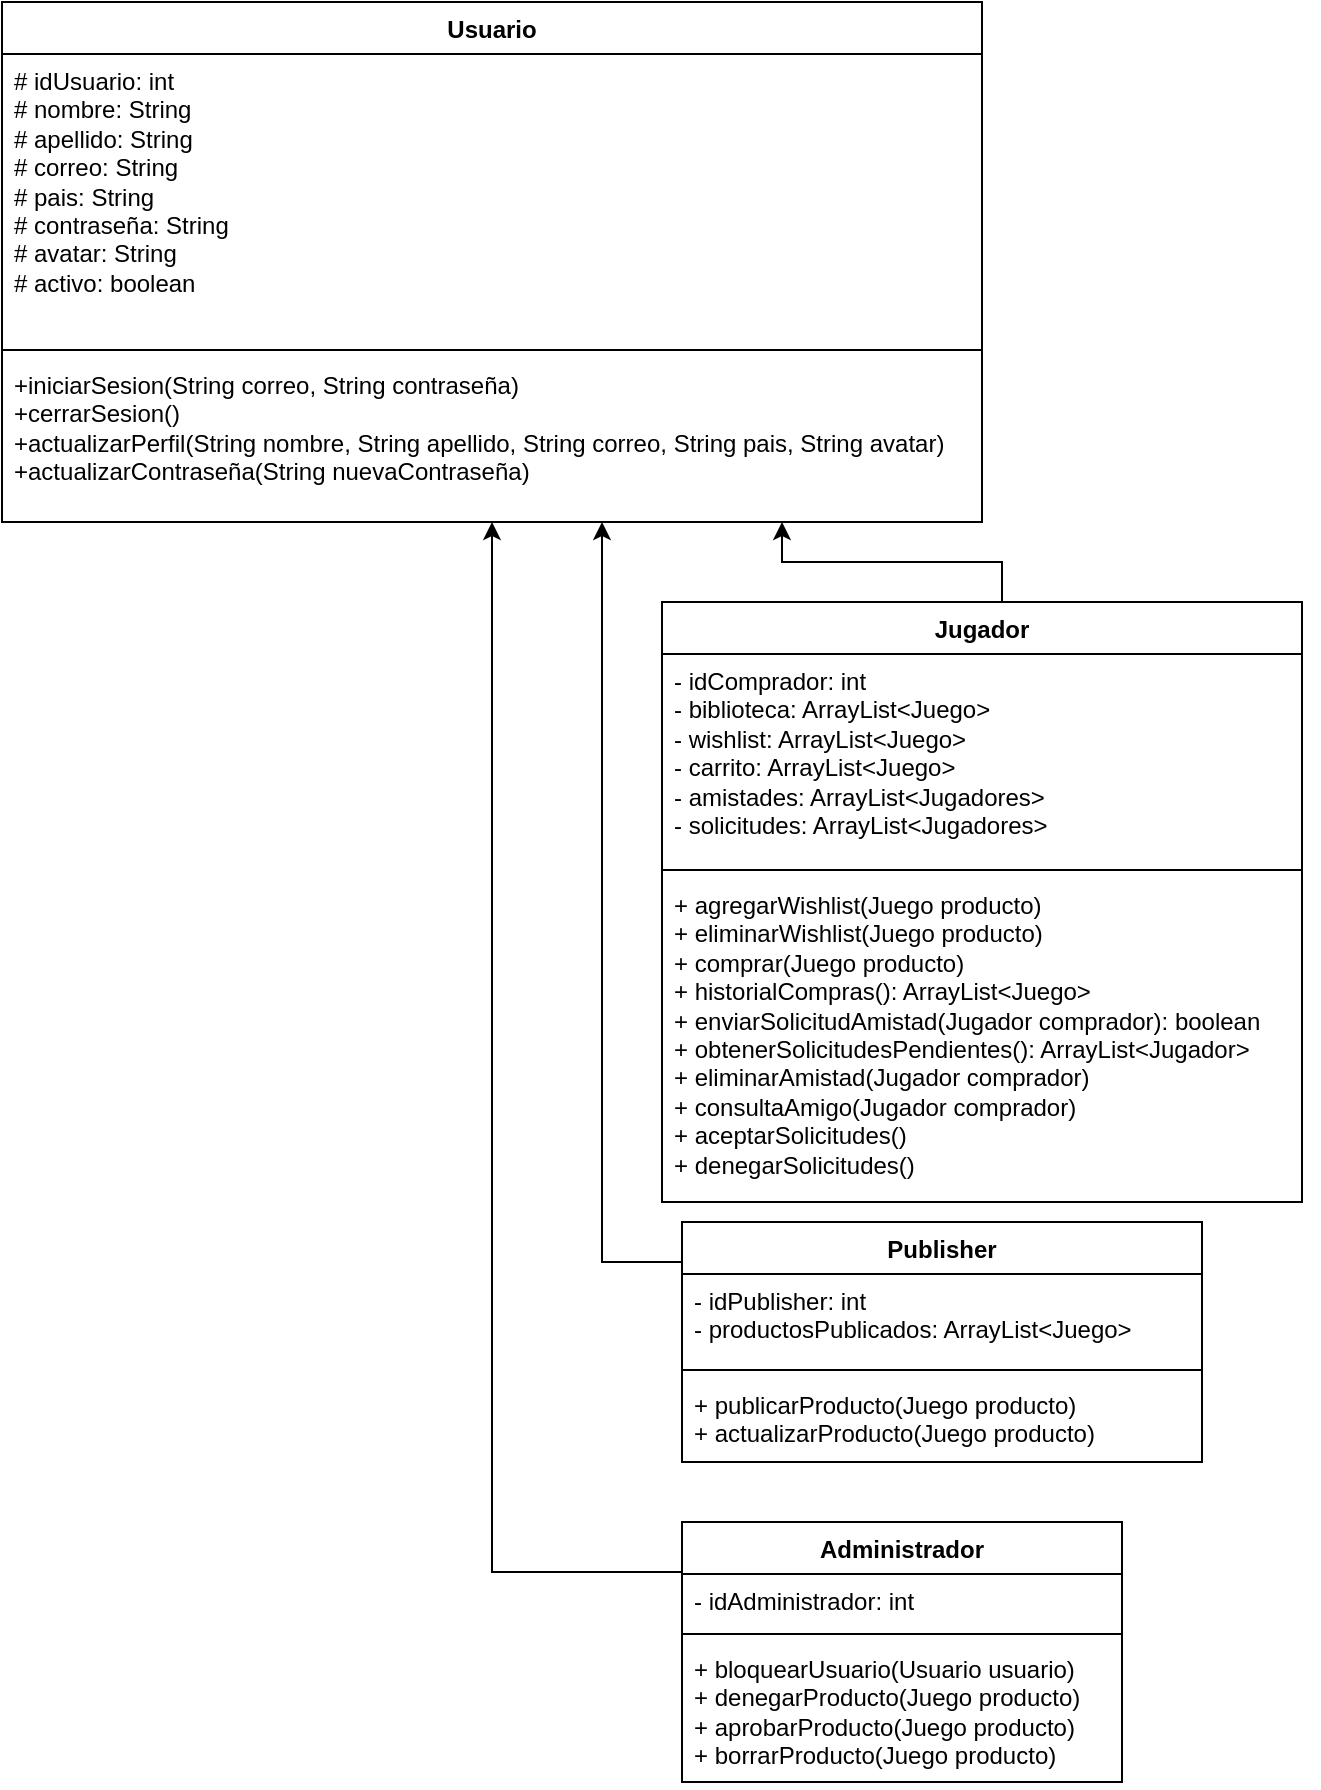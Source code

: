 <mxfile pages="2">
    <diagram name="Página-1" id="R-Q9Ke4eZ67HMNihkkIw">
        <mxGraphModel dx="660" dy="563" grid="1" gridSize="10" guides="1" tooltips="1" connect="1" arrows="1" fold="1" page="1" pageScale="1" pageWidth="850" pageHeight="1100" math="0" shadow="0">
            <root>
                <mxCell id="0"/>
                <mxCell id="1" parent="0"/>
                <mxCell id="VCt5FXydv9lcFM3rAvpy-61" style="edgeStyle=orthogonalEdgeStyle;rounded=0;orthogonalLoop=1;jettySize=auto;html=1;" parent="1" source="VCt5FXydv9lcFM3rAvpy-2" target="VCt5FXydv9lcFM3rAvpy-6" edge="1">
                    <mxGeometry relative="1" as="geometry">
                        <Array as="points">
                            <mxPoint x="660" y="290"/>
                            <mxPoint x="550" y="290"/>
                        </Array>
                    </mxGeometry>
                </mxCell>
                <mxCell id="VCt5FXydv9lcFM3rAvpy-2" value="Jugador" style="swimlane;fontStyle=1;align=center;verticalAlign=top;childLayout=stackLayout;horizontal=1;startSize=26;horizontalStack=0;resizeParent=1;resizeParentMax=0;resizeLast=0;collapsible=1;marginBottom=0;whiteSpace=wrap;html=1;" parent="1" vertex="1">
                    <mxGeometry x="490" y="310" width="320" height="300" as="geometry">
                        <mxRectangle x="320" y="40" width="100" height="30" as="alternateBounds"/>
                    </mxGeometry>
                </mxCell>
                <mxCell id="VCt5FXydv9lcFM3rAvpy-3" value="- idComprador: int&lt;div&gt;- biblioteca: ArrayList&amp;lt;Juego&amp;gt;&lt;div&gt;- wishlist: ArrayList&amp;lt;Juego&amp;gt;&lt;/div&gt;&lt;/div&gt;&lt;div&gt;- carrito: ArrayList&amp;lt;Juego&amp;gt;&lt;/div&gt;&lt;div&gt;- amistades: ArrayList&amp;lt;Jugadores&amp;gt;&lt;/div&gt;&lt;div&gt;- solicitudes: ArrayList&amp;lt;Jugadores&amp;gt;&lt;/div&gt;&lt;div&gt;&lt;br&gt;&lt;/div&gt;&lt;div&gt;&lt;br&gt;&lt;/div&gt;" style="text;strokeColor=none;fillColor=none;align=left;verticalAlign=top;spacingLeft=4;spacingRight=4;overflow=hidden;rotatable=0;points=[[0,0.5],[1,0.5]];portConstraint=eastwest;whiteSpace=wrap;html=1;" parent="VCt5FXydv9lcFM3rAvpy-2" vertex="1">
                    <mxGeometry y="26" width="320" height="104" as="geometry"/>
                </mxCell>
                <mxCell id="VCt5FXydv9lcFM3rAvpy-4" value="" style="line;strokeWidth=1;fillColor=none;align=left;verticalAlign=middle;spacingTop=-1;spacingLeft=3;spacingRight=3;rotatable=0;labelPosition=right;points=[];portConstraint=eastwest;strokeColor=inherit;" parent="VCt5FXydv9lcFM3rAvpy-2" vertex="1">
                    <mxGeometry y="130" width="320" height="8" as="geometry"/>
                </mxCell>
                <mxCell id="VCt5FXydv9lcFM3rAvpy-5" value="+ agregarWishlist&lt;span style=&quot;background-color: transparent; color: light-dark(rgb(0, 0, 0), rgb(255, 255, 255));&quot;&gt;(Juego producto)&lt;/span&gt;&lt;div&gt;&lt;div&gt;+ eliminarWishlist(Juego producto)&lt;/div&gt;&lt;div&gt;+ comprar(Juego producto)&lt;/div&gt;&lt;div&gt;+ historialCompras(): ArrayList&amp;lt;Juego&amp;gt;&lt;/div&gt;&lt;div&gt;+ enviarSolicitudAmistad(Jugador comprador): boolean&lt;/div&gt;&lt;div&gt;+ obtenerSolicitudesPendientes(): ArrayList&amp;lt;Jugador&amp;gt;&lt;/div&gt;&lt;div&gt;+ eliminarAmistad(Jugador comprador)&lt;/div&gt;&lt;div&gt;+ consultaAmigo(Jugador comprador)&lt;/div&gt;&lt;/div&gt;&lt;div&gt;+ aceptarSolicitudes()&lt;/div&gt;&lt;div&gt;+ denegarSolicitudes()&lt;/div&gt;&lt;div&gt;&lt;br&gt;&lt;/div&gt;" style="text;strokeColor=none;fillColor=none;align=left;verticalAlign=top;spacingLeft=4;spacingRight=4;overflow=hidden;rotatable=0;points=[[0,0.5],[1,0.5]];portConstraint=eastwest;whiteSpace=wrap;html=1;" parent="VCt5FXydv9lcFM3rAvpy-2" vertex="1">
                    <mxGeometry y="138" width="320" height="162" as="geometry"/>
                </mxCell>
                <mxCell id="VCt5FXydv9lcFM3rAvpy-60" style="edgeStyle=orthogonalEdgeStyle;rounded=0;orthogonalLoop=1;jettySize=auto;html=1;exitX=1;exitY=0.5;exitDx=0;exitDy=0;" parent="VCt5FXydv9lcFM3rAvpy-2" source="VCt5FXydv9lcFM3rAvpy-5" target="VCt5FXydv9lcFM3rAvpy-5" edge="1">
                    <mxGeometry relative="1" as="geometry"/>
                </mxCell>
                <mxCell id="VCt5FXydv9lcFM3rAvpy-6" value="Usuario&lt;br&gt;&lt;div&gt;&lt;br&gt;&lt;/div&gt;" style="swimlane;fontStyle=1;align=center;verticalAlign=top;childLayout=stackLayout;horizontal=1;startSize=26;horizontalStack=0;resizeParent=1;resizeParentMax=0;resizeLast=0;collapsible=1;marginBottom=0;whiteSpace=wrap;html=1;" parent="1" vertex="1">
                    <mxGeometry x="160" y="10" width="490" height="260" as="geometry">
                        <mxRectangle x="350" y="280" width="90" height="40" as="alternateBounds"/>
                    </mxGeometry>
                </mxCell>
                <mxCell id="VCt5FXydv9lcFM3rAvpy-7" value="# idUsuario: int&amp;nbsp;&lt;div&gt;# nombre: String&lt;div&gt;# apellido: String&lt;/div&gt;&lt;div&gt;# correo: String&lt;/div&gt;&lt;div&gt;# pais: String&lt;/div&gt;&lt;div&gt;# contraseña: String&lt;/div&gt;&lt;div&gt;# avatar: String&lt;/div&gt;&lt;div&gt;# activo: boolean&lt;/div&gt;&lt;div&gt;&lt;div&gt;&lt;br&gt;&lt;/div&gt;&lt;/div&gt;&lt;/div&gt;" style="text;strokeColor=none;fillColor=none;align=left;verticalAlign=top;spacingLeft=4;spacingRight=4;overflow=hidden;rotatable=0;points=[[0,0.5],[1,0.5]];portConstraint=eastwest;whiteSpace=wrap;html=1;" parent="VCt5FXydv9lcFM3rAvpy-6" vertex="1">
                    <mxGeometry y="26" width="490" height="144" as="geometry"/>
                </mxCell>
                <mxCell id="VCt5FXydv9lcFM3rAvpy-8" value="" style="line;strokeWidth=1;fillColor=none;align=left;verticalAlign=middle;spacingTop=-1;spacingLeft=3;spacingRight=3;rotatable=0;labelPosition=right;points=[];portConstraint=eastwest;strokeColor=inherit;" parent="VCt5FXydv9lcFM3rAvpy-6" vertex="1">
                    <mxGeometry y="170" width="490" height="8" as="geometry"/>
                </mxCell>
                <mxCell id="VCt5FXydv9lcFM3rAvpy-9" value="+iniciarSesion(String correo, String contraseña)&lt;div&gt;+cerrarSesion()&lt;/div&gt;&lt;div&gt;+actualizarPerfil(String nombre, String apellido, String correo, String pais, String avatar)&lt;/div&gt;&lt;div&gt;+actualizarContraseña(String nuevaContraseña)&lt;/div&gt;" style="text;strokeColor=none;fillColor=none;align=left;verticalAlign=top;spacingLeft=4;spacingRight=4;overflow=hidden;rotatable=0;points=[[0,0.5],[1,0.5]];portConstraint=eastwest;whiteSpace=wrap;html=1;" parent="VCt5FXydv9lcFM3rAvpy-6" vertex="1">
                    <mxGeometry y="178" width="490" height="82" as="geometry"/>
                </mxCell>
                <mxCell id="VCt5FXydv9lcFM3rAvpy-63" style="edgeStyle=orthogonalEdgeStyle;rounded=0;orthogonalLoop=1;jettySize=auto;html=1;" parent="1" source="VCt5FXydv9lcFM3rAvpy-40" target="VCt5FXydv9lcFM3rAvpy-6" edge="1">
                    <mxGeometry relative="1" as="geometry">
                        <Array as="points">
                            <mxPoint x="460" y="640"/>
                        </Array>
                    </mxGeometry>
                </mxCell>
                <mxCell id="VCt5FXydv9lcFM3rAvpy-40" value="Publisher" style="swimlane;fontStyle=1;align=center;verticalAlign=top;childLayout=stackLayout;horizontal=1;startSize=26;horizontalStack=0;resizeParent=1;resizeParentMax=0;resizeLast=0;collapsible=1;marginBottom=0;whiteSpace=wrap;html=1;" parent="1" vertex="1">
                    <mxGeometry x="500" y="620" width="260" height="120" as="geometry"/>
                </mxCell>
                <mxCell id="VCt5FXydv9lcFM3rAvpy-41" value="- idPublisher: int&lt;div&gt;- productosPublicados: ArrayList&amp;lt;Juego&amp;gt;&lt;/div&gt;&lt;div&gt;&lt;div&gt;&amp;nbsp;&lt;/div&gt;&lt;/div&gt;" style="text;strokeColor=none;fillColor=none;align=left;verticalAlign=top;spacingLeft=4;spacingRight=4;overflow=hidden;rotatable=0;points=[[0,0.5],[1,0.5]];portConstraint=eastwest;whiteSpace=wrap;html=1;" parent="VCt5FXydv9lcFM3rAvpy-40" vertex="1">
                    <mxGeometry y="26" width="260" height="44" as="geometry"/>
                </mxCell>
                <mxCell id="VCt5FXydv9lcFM3rAvpy-42" value="" style="line;strokeWidth=1;fillColor=none;align=left;verticalAlign=middle;spacingTop=-1;spacingLeft=3;spacingRight=3;rotatable=0;labelPosition=right;points=[];portConstraint=eastwest;strokeColor=inherit;" parent="VCt5FXydv9lcFM3rAvpy-40" vertex="1">
                    <mxGeometry y="70" width="260" height="8" as="geometry"/>
                </mxCell>
                <mxCell id="VCt5FXydv9lcFM3rAvpy-43" value="+ publicarProducto(Juego producto)&lt;div&gt;+ actualizarProducto(Juego producto)&lt;/div&gt;" style="text;strokeColor=none;fillColor=none;align=left;verticalAlign=top;spacingLeft=4;spacingRight=4;overflow=hidden;rotatable=0;points=[[0,0.5],[1,0.5]];portConstraint=eastwest;whiteSpace=wrap;html=1;" parent="VCt5FXydv9lcFM3rAvpy-40" vertex="1">
                    <mxGeometry y="78" width="260" height="42" as="geometry"/>
                </mxCell>
                <mxCell id="VCt5FXydv9lcFM3rAvpy-64" style="edgeStyle=orthogonalEdgeStyle;rounded=0;orthogonalLoop=1;jettySize=auto;html=1;" parent="1" source="VCt5FXydv9lcFM3rAvpy-49" target="VCt5FXydv9lcFM3rAvpy-6" edge="1">
                    <mxGeometry relative="1" as="geometry">
                        <Array as="points">
                            <mxPoint x="405" y="795"/>
                        </Array>
                    </mxGeometry>
                </mxCell>
                <mxCell id="VCt5FXydv9lcFM3rAvpy-49" value="Administrador" style="swimlane;fontStyle=1;align=center;verticalAlign=top;childLayout=stackLayout;horizontal=1;startSize=26;horizontalStack=0;resizeParent=1;resizeParentMax=0;resizeLast=0;collapsible=1;marginBottom=0;whiteSpace=wrap;html=1;" parent="1" vertex="1">
                    <mxGeometry x="500" y="770" width="220" height="130" as="geometry"/>
                </mxCell>
                <mxCell id="VCt5FXydv9lcFM3rAvpy-50" value="- idAdministrador: int" style="text;strokeColor=none;fillColor=none;align=left;verticalAlign=top;spacingLeft=4;spacingRight=4;overflow=hidden;rotatable=0;points=[[0,0.5],[1,0.5]];portConstraint=eastwest;whiteSpace=wrap;html=1;" parent="VCt5FXydv9lcFM3rAvpy-49" vertex="1">
                    <mxGeometry y="26" width="220" height="26" as="geometry"/>
                </mxCell>
                <mxCell id="VCt5FXydv9lcFM3rAvpy-51" value="" style="line;strokeWidth=1;fillColor=none;align=left;verticalAlign=middle;spacingTop=-1;spacingLeft=3;spacingRight=3;rotatable=0;labelPosition=right;points=[];portConstraint=eastwest;strokeColor=inherit;" parent="VCt5FXydv9lcFM3rAvpy-49" vertex="1">
                    <mxGeometry y="52" width="220" height="8" as="geometry"/>
                </mxCell>
                <mxCell id="VCt5FXydv9lcFM3rAvpy-52" value="+ bloquearUsuario(Usuario usuario)&lt;div&gt;+ denegarProducto(Juego producto)&lt;/div&gt;&lt;div&gt;+ aprobarProducto(Juego producto)&lt;/div&gt;&lt;div&gt;+ borrarProducto(Juego&lt;span style=&quot;background-color: transparent; color: light-dark(rgb(0, 0, 0), rgb(255, 255, 255));&quot;&gt;&amp;nbsp;producto)&lt;/span&gt;&lt;/div&gt;&lt;div&gt;&lt;br&gt;&lt;/div&gt;" style="text;strokeColor=none;fillColor=none;align=left;verticalAlign=top;spacingLeft=4;spacingRight=4;overflow=hidden;rotatable=0;points=[[0,0.5],[1,0.5]];portConstraint=eastwest;whiteSpace=wrap;html=1;" parent="VCt5FXydv9lcFM3rAvpy-49" vertex="1">
                    <mxGeometry y="60" width="220" height="70" as="geometry"/>
                </mxCell>
            </root>
        </mxGraphModel>
    </diagram>
    <diagram id="pMXuaI-_06Oo56rJ7vQz" name="Página-2">
        <mxGraphModel dx="660" dy="563" grid="1" gridSize="10" guides="1" tooltips="1" connect="1" arrows="1" fold="1" page="1" pageScale="1" pageWidth="850" pageHeight="1100" math="0" shadow="0">
            <root>
                <mxCell id="0"/>
                <mxCell id="1" parent="0"/>
                <mxCell id="4F-_qlt1HGNPKUC1CO0p-1" value="Juegos" style="swimlane;fontStyle=1;align=center;verticalAlign=top;childLayout=stackLayout;horizontal=1;startSize=26;horizontalStack=0;resizeParent=1;resizeParentMax=0;resizeLast=0;collapsible=1;marginBottom=0;whiteSpace=wrap;html=1;" parent="1" vertex="1">
                    <mxGeometry x="40" y="40" width="200" height="234" as="geometry"/>
                </mxCell>
                <mxCell id="4F-_qlt1HGNPKUC1CO0p-2" value="- idJuego: int&amp;nbsp;&lt;div&gt;- nombreJuego: String&lt;div&gt;- banner: String&lt;/div&gt;&lt;/div&gt;&lt;div&gt;- fotos: ArrayList&amp;lt;String&amp;gt;&lt;/div&gt;&lt;div&gt;- publisher: Publisher&lt;/div&gt;&lt;div&gt;- precio: double&lt;/div&gt;&lt;div&gt;- reviews: int&lt;/div&gt;&lt;div&gt;- reviewsPositivas: int&lt;/div&gt;&lt;div&gt;- reviewsNegativas: int&lt;/div&gt;&lt;div&gt;- descripcion: String&lt;/div&gt;&lt;div&gt;- etiquetas: ArrayList&amp;lt;Tag&amp;gt;&lt;/div&gt;" style="text;strokeColor=none;fillColor=none;align=left;verticalAlign=top;spacingLeft=4;spacingRight=4;overflow=hidden;rotatable=0;points=[[0,0.5],[1,0.5]];portConstraint=eastwest;whiteSpace=wrap;html=1;" parent="4F-_qlt1HGNPKUC1CO0p-1" vertex="1">
                    <mxGeometry y="26" width="200" height="174" as="geometry"/>
                </mxCell>
                <mxCell id="4F-_qlt1HGNPKUC1CO0p-3" value="" style="line;strokeWidth=1;fillColor=none;align=left;verticalAlign=middle;spacingTop=-1;spacingLeft=3;spacingRight=3;rotatable=0;labelPosition=right;points=[];portConstraint=eastwest;strokeColor=inherit;" parent="4F-_qlt1HGNPKUC1CO0p-1" vertex="1">
                    <mxGeometry y="200" width="200" height="8" as="geometry"/>
                </mxCell>
                <mxCell id="4F-_qlt1HGNPKUC1CO0p-4" value="+&amp;nbsp;" style="text;strokeColor=none;fillColor=none;align=left;verticalAlign=top;spacingLeft=4;spacingRight=4;overflow=hidden;rotatable=0;points=[[0,0.5],[1,0.5]];portConstraint=eastwest;whiteSpace=wrap;html=1;" parent="4F-_qlt1HGNPKUC1CO0p-1" vertex="1">
                    <mxGeometry y="208" width="200" height="26" as="geometry"/>
                </mxCell>
                <mxCell id="2ftWunniH2nncUAssGU_-1" value="&lt;p style=&quot;margin:0px;margin-top:4px;text-align:center;&quot;&gt;&lt;i&gt;&amp;lt;&amp;lt;Interface&amp;gt;&amp;gt;&lt;/i&gt;&lt;br&gt;&lt;b&gt;SystemRequirements&lt;/b&gt;&lt;/p&gt;&lt;hr size=&quot;1&quot; style=&quot;border-style:solid;&quot;&gt;&lt;p style=&quot;margin:0px;margin-left:4px;&quot;&gt;&lt;br&gt;&lt;/p&gt;&lt;hr size=&quot;1&quot; style=&quot;border-style:solid;&quot;&gt;&lt;p style=&quot;margin:0px;margin-left:4px;&quot;&gt;+ getPlatform(): String&lt;br&gt;+ getFormattedText(): String&lt;/p&gt;" style="verticalAlign=top;align=left;overflow=fill;html=1;whiteSpace=wrap;" parent="1" vertex="1">
                    <mxGeometry x="660" y="110" width="160" height="120" as="geometry"/>
                </mxCell>
                <mxCell id="2ftWunniH2nncUAssGU_-2" value="Linux" style="swimlane;fontStyle=1;align=center;verticalAlign=top;childLayout=stackLayout;horizontal=1;startSize=26;horizontalStack=0;resizeParent=1;resizeParentMax=0;resizeLast=0;collapsible=1;marginBottom=0;whiteSpace=wrap;html=1;" parent="1" vertex="1">
                    <mxGeometry x="410" y="210" width="160" height="148" as="geometry"/>
                </mxCell>
                <mxCell id="2ftWunniH2nncUAssGU_-3" value="- distro: String&lt;div&gt;- kernelVersion: String&lt;/div&gt;&lt;div&gt;- processor: String&lt;/div&gt;&lt;div&gt;- memory: String&lt;/div&gt;&lt;div&gt;- graphics: String&lt;/div&gt;&lt;div&gt;- storage: String&lt;/div&gt;&lt;div&gt;- additionalNotes: String&lt;/div&gt;" style="text;strokeColor=none;fillColor=none;align=left;verticalAlign=top;spacingLeft=4;spacingRight=4;overflow=hidden;rotatable=0;points=[[0,0.5],[1,0.5]];portConstraint=eastwest;whiteSpace=wrap;html=1;" parent="2ftWunniH2nncUAssGU_-2" vertex="1">
                    <mxGeometry y="26" width="160" height="114" as="geometry"/>
                </mxCell>
                <mxCell id="2ftWunniH2nncUAssGU_-4" value="" style="line;strokeWidth=1;fillColor=none;align=left;verticalAlign=middle;spacingTop=-1;spacingLeft=3;spacingRight=3;rotatable=0;labelPosition=right;points=[];portConstraint=eastwest;strokeColor=inherit;" parent="2ftWunniH2nncUAssGU_-2" vertex="1">
                    <mxGeometry y="140" width="160" height="8" as="geometry"/>
                </mxCell>
                <mxCell id="QkiDiJm-KpU0c-hSakmv-7" style="edgeStyle=orthogonalEdgeStyle;rounded=0;orthogonalLoop=1;jettySize=auto;html=1;exitX=1;exitY=0;exitDx=0;exitDy=0;" parent="1" source="2ftWunniH2nncUAssGU_-7" target="2ftWunniH2nncUAssGU_-1" edge="1">
                    <mxGeometry relative="1" as="geometry">
                        <mxPoint x="580" y="380" as="sourcePoint"/>
                        <Array as="points">
                            <mxPoint x="780" y="380"/>
                        </Array>
                    </mxGeometry>
                </mxCell>
                <mxCell id="QkiDiJm-KpU0c-hSakmv-8" style="edgeStyle=orthogonalEdgeStyle;rounded=0;orthogonalLoop=1;jettySize=auto;html=1;" parent="1" source="2ftWunniH2nncUAssGU_-7" target="QkiDiJm-KpU0c-hSakmv-1" edge="1">
                    <mxGeometry relative="1" as="geometry"/>
                </mxCell>
                <mxCell id="2ftWunniH2nncUAssGU_-7" value="Windows" style="swimlane;fontStyle=1;align=center;verticalAlign=top;childLayout=stackLayout;horizontal=1;startSize=26;horizontalStack=0;resizeParent=1;resizeParentMax=0;resizeLast=0;collapsible=1;marginBottom=0;whiteSpace=wrap;html=1;" parent="1" vertex="1">
                    <mxGeometry x="410" y="380" width="160" height="128" as="geometry"/>
                </mxCell>
                <mxCell id="2ftWunniH2nncUAssGU_-8" value="- os: String&lt;div&gt;- processor: String&lt;/div&gt;&lt;div&gt;- memory: String&lt;/div&gt;&lt;div&gt;- graphics: String&lt;/div&gt;&lt;div&gt;- storage: String&lt;/div&gt;&lt;div&gt;- additionalNotes: String&lt;/div&gt;" style="text;strokeColor=none;fillColor=none;align=left;verticalAlign=top;spacingLeft=4;spacingRight=4;overflow=hidden;rotatable=0;points=[[0,0.5],[1,0.5]];portConstraint=eastwest;whiteSpace=wrap;html=1;" parent="2ftWunniH2nncUAssGU_-7" vertex="1">
                    <mxGeometry y="26" width="160" height="94" as="geometry"/>
                </mxCell>
                <mxCell id="2ftWunniH2nncUAssGU_-9" value="" style="line;strokeWidth=1;fillColor=none;align=left;verticalAlign=middle;spacingTop=-1;spacingLeft=3;spacingRight=3;rotatable=0;labelPosition=right;points=[];portConstraint=eastwest;strokeColor=inherit;" parent="2ftWunniH2nncUAssGU_-7" vertex="1">
                    <mxGeometry y="120" width="160" height="8" as="geometry"/>
                </mxCell>
                <mxCell id="QkiDiJm-KpU0c-hSakmv-10" style="edgeStyle=orthogonalEdgeStyle;rounded=0;orthogonalLoop=1;jettySize=auto;html=1;" parent="1" source="2ftWunniH2nncUAssGU_-12" target="QkiDiJm-KpU0c-hSakmv-1" edge="1">
                    <mxGeometry relative="1" as="geometry">
                        <Array as="points">
                            <mxPoint x="750" y="604"/>
                        </Array>
                    </mxGeometry>
                </mxCell>
                <mxCell id="2ftWunniH2nncUAssGU_-12" value="Mac" style="swimlane;fontStyle=1;align=center;verticalAlign=top;childLayout=stackLayout;horizontal=1;startSize=26;horizontalStack=0;resizeParent=1;resizeParentMax=0;resizeLast=0;collapsible=1;marginBottom=0;whiteSpace=wrap;html=1;" parent="1" vertex="1">
                    <mxGeometry x="410" y="530" width="160" height="148" as="geometry"/>
                </mxCell>
                <mxCell id="2ftWunniH2nncUAssGU_-13" value="- macOsVersion: String&lt;div&gt;- architecture: String&lt;/div&gt;&lt;div&gt;- processor: String&lt;/div&gt;&lt;div&gt;- memory: String&lt;/div&gt;&lt;div&gt;- graphics: String&lt;/div&gt;&lt;div&gt;- storage: String&lt;/div&gt;&lt;div&gt;- additionalNotes: String&lt;/div&gt;" style="text;strokeColor=none;fillColor=none;align=left;verticalAlign=top;spacingLeft=4;spacingRight=4;overflow=hidden;rotatable=0;points=[[0,0.5],[1,0.5]];portConstraint=eastwest;whiteSpace=wrap;html=1;" parent="2ftWunniH2nncUAssGU_-12" vertex="1">
                    <mxGeometry y="26" width="160" height="114" as="geometry"/>
                </mxCell>
                <mxCell id="2ftWunniH2nncUAssGU_-14" value="" style="line;strokeWidth=1;fillColor=none;align=left;verticalAlign=middle;spacingTop=-1;spacingLeft=3;spacingRight=3;rotatable=0;labelPosition=right;points=[];portConstraint=eastwest;strokeColor=inherit;" parent="2ftWunniH2nncUAssGU_-12" vertex="1">
                    <mxGeometry y="140" width="160" height="8" as="geometry"/>
                </mxCell>
                <mxCell id="2ftWunniH2nncUAssGU_-17" value="" style="endArrow=diamondThin;endFill=0;endSize=24;html=1;rounded=0;" parent="1" source="2ftWunniH2nncUAssGU_-2" target="4F-_qlt1HGNPKUC1CO0p-1" edge="1">
                    <mxGeometry width="160" relative="1" as="geometry">
                        <mxPoint x="230" y="260" as="sourcePoint"/>
                        <mxPoint x="390" y="260" as="targetPoint"/>
                        <Array as="points">
                            <mxPoint x="270" y="380"/>
                            <mxPoint x="140" y="370"/>
                        </Array>
                    </mxGeometry>
                </mxCell>
                <mxCell id="4S3pl4sZNhn3DwW5We6J-1" value="" style="endArrow=diamondThin;endFill=0;endSize=24;html=1;rounded=0;entryX=0.299;entryY=1.109;entryDx=0;entryDy=0;entryPerimeter=0;" parent="1" source="2ftWunniH2nncUAssGU_-7" target="4F-_qlt1HGNPKUC1CO0p-4" edge="1">
                    <mxGeometry width="160" relative="1" as="geometry">
                        <mxPoint x="140" y="440" as="sourcePoint"/>
                        <mxPoint x="100" y="260" as="targetPoint"/>
                        <Array as="points">
                            <mxPoint x="100" y="440"/>
                            <mxPoint x="100" y="320"/>
                        </Array>
                    </mxGeometry>
                </mxCell>
                <mxCell id="4S3pl4sZNhn3DwW5We6J-2" value="" style="endArrow=diamondThin;endFill=0;endSize=24;html=1;rounded=0;entryX=0.1;entryY=1;entryDx=0;entryDy=0;entryPerimeter=0;" parent="1" source="2ftWunniH2nncUAssGU_-12" target="4F-_qlt1HGNPKUC1CO0p-4" edge="1">
                    <mxGeometry width="160" relative="1" as="geometry">
                        <mxPoint x="370" y="443" as="sourcePoint"/>
                        <mxPoint x="64" y="194" as="targetPoint"/>
                        <Array as="points">
                            <mxPoint x="200" y="600"/>
                            <mxPoint x="60" y="600"/>
                            <mxPoint x="60" y="440"/>
                            <mxPoint x="60" y="320"/>
                        </Array>
                    </mxGeometry>
                </mxCell>
                <mxCell id="4S3pl4sZNhn3DwW5We6J-3" value="Clasificacion" style="swimlane;fontStyle=1;align=center;verticalAlign=top;childLayout=stackLayout;horizontal=1;startSize=26;horizontalStack=0;resizeParent=1;resizeParentMax=0;resizeLast=0;collapsible=1;marginBottom=0;whiteSpace=wrap;html=1;" parent="1" vertex="1">
                    <mxGeometry x="350" y="40" width="160" height="88" as="geometry"/>
                </mxCell>
                <mxCell id="4S3pl4sZNhn3DwW5We6J-4" value="- name: String&lt;div&gt;- iconPath: String&lt;/div&gt;&lt;div&gt;- abbreviation: String&lt;/div&gt;" style="text;strokeColor=none;fillColor=none;align=left;verticalAlign=top;spacingLeft=4;spacingRight=4;overflow=hidden;rotatable=0;points=[[0,0.5],[1,0.5]];portConstraint=eastwest;whiteSpace=wrap;html=1;" parent="4S3pl4sZNhn3DwW5We6J-3" vertex="1">
                    <mxGeometry y="26" width="160" height="54" as="geometry"/>
                </mxCell>
                <mxCell id="4S3pl4sZNhn3DwW5We6J-5" value="" style="line;strokeWidth=1;fillColor=none;align=left;verticalAlign=middle;spacingTop=-1;spacingLeft=3;spacingRight=3;rotatable=0;labelPosition=right;points=[];portConstraint=eastwest;strokeColor=inherit;" parent="4S3pl4sZNhn3DwW5We6J-3" vertex="1">
                    <mxGeometry y="80" width="160" height="8" as="geometry"/>
                </mxCell>
                <mxCell id="4S3pl4sZNhn3DwW5We6J-7" value="" style="endArrow=diamondThin;endFill=0;endSize=24;html=1;rounded=0;entryX=0.986;entryY=0.114;entryDx=0;entryDy=0;entryPerimeter=0;" parent="1" source="4S3pl4sZNhn3DwW5We6J-3" target="4F-_qlt1HGNPKUC1CO0p-2" edge="1">
                    <mxGeometry width="160" relative="1" as="geometry">
                        <mxPoint x="290" y="200" as="sourcePoint"/>
                        <mxPoint x="450" y="200" as="targetPoint"/>
                    </mxGeometry>
                </mxCell>
                <mxCell id="4S3pl4sZNhn3DwW5We6J-8" value="Tag" style="swimlane;fontStyle=1;align=center;verticalAlign=top;childLayout=stackLayout;horizontal=1;startSize=26;horizontalStack=0;resizeParent=1;resizeParentMax=0;resizeLast=0;collapsible=1;marginBottom=0;whiteSpace=wrap;html=1;" parent="1" vertex="1">
                    <mxGeometry x="350" y="140" width="160" height="60" as="geometry"/>
                </mxCell>
                <mxCell id="4S3pl4sZNhn3DwW5We6J-9" value="+ tags: ArrayList&amp;lt;String&amp;gt;" style="text;strokeColor=none;fillColor=none;align=left;verticalAlign=top;spacingLeft=4;spacingRight=4;overflow=hidden;rotatable=0;points=[[0,0.5],[1,0.5]];portConstraint=eastwest;whiteSpace=wrap;html=1;" parent="4S3pl4sZNhn3DwW5We6J-8" vertex="1">
                    <mxGeometry y="26" width="160" height="26" as="geometry"/>
                </mxCell>
                <mxCell id="4S3pl4sZNhn3DwW5We6J-10" value="" style="line;strokeWidth=1;fillColor=none;align=left;verticalAlign=middle;spacingTop=-1;spacingLeft=3;spacingRight=3;rotatable=0;labelPosition=right;points=[];portConstraint=eastwest;strokeColor=inherit;" parent="4S3pl4sZNhn3DwW5We6J-8" vertex="1">
                    <mxGeometry y="52" width="160" height="8" as="geometry"/>
                </mxCell>
                <mxCell id="QkiDiJm-KpU0c-hSakmv-1" value="Requisitos" style="swimlane;fontStyle=1;align=center;verticalAlign=top;childLayout=stackLayout;horizontal=1;startSize=26;horizontalStack=0;resizeParent=1;resizeParentMax=0;resizeLast=0;collapsible=1;marginBottom=0;whiteSpace=wrap;html=1;" parent="1" vertex="1">
                    <mxGeometry x="660" y="432" width="160" height="118" as="geometry"/>
                </mxCell>
                <mxCell id="QkiDiJm-KpU0c-hSakmv-2" value="# procesador: String&lt;div&gt;# memoria: String&lt;/div&gt;&lt;div&gt;# gráficos: String&lt;/div&gt;&lt;div&gt;# almacenamiento: String&lt;/div&gt;&lt;div&gt;# notasAdicionales: String&lt;/div&gt;" style="text;strokeColor=none;fillColor=none;align=left;verticalAlign=top;spacingLeft=4;spacingRight=4;overflow=hidden;rotatable=0;points=[[0,0.5],[1,0.5]];portConstraint=eastwest;whiteSpace=wrap;html=1;" parent="QkiDiJm-KpU0c-hSakmv-1" vertex="1">
                    <mxGeometry y="26" width="160" height="84" as="geometry"/>
                </mxCell>
                <mxCell id="QkiDiJm-KpU0c-hSakmv-3" value="" style="line;strokeWidth=1;fillColor=none;align=left;verticalAlign=middle;spacingTop=-1;spacingLeft=3;spacingRight=3;rotatable=0;labelPosition=right;points=[];portConstraint=eastwest;strokeColor=inherit;" parent="QkiDiJm-KpU0c-hSakmv-1" vertex="1">
                    <mxGeometry y="110" width="160" height="8" as="geometry"/>
                </mxCell>
                <mxCell id="QkiDiJm-KpU0c-hSakmv-5" style="edgeStyle=orthogonalEdgeStyle;rounded=0;orthogonalLoop=1;jettySize=auto;html=1;entryX=0.025;entryY=0.413;entryDx=0;entryDy=0;entryPerimeter=0;" parent="1" source="2ftWunniH2nncUAssGU_-3" target="2ftWunniH2nncUAssGU_-1" edge="1">
                    <mxGeometry relative="1" as="geometry">
                        <Array as="points">
                            <mxPoint x="620" y="270"/>
                            <mxPoint x="620" y="160"/>
                        </Array>
                    </mxGeometry>
                </mxCell>
                <mxCell id="QkiDiJm-KpU0c-hSakmv-6" style="edgeStyle=orthogonalEdgeStyle;rounded=0;orthogonalLoop=1;jettySize=auto;html=1;" parent="1" source="2ftWunniH2nncUAssGU_-3" target="QkiDiJm-KpU0c-hSakmv-1" edge="1">
                    <mxGeometry relative="1" as="geometry">
                        <Array as="points">
                            <mxPoint x="600" y="293"/>
                            <mxPoint x="600" y="400"/>
                            <mxPoint x="730" y="400"/>
                        </Array>
                    </mxGeometry>
                </mxCell>
                <mxCell id="QkiDiJm-KpU0c-hSakmv-9" style="edgeStyle=orthogonalEdgeStyle;rounded=0;orthogonalLoop=1;jettySize=auto;html=1;" parent="1" source="2ftWunniH2nncUAssGU_-13" target="2ftWunniH2nncUAssGU_-1" edge="1">
                    <mxGeometry relative="1" as="geometry">
                        <Array as="points">
                            <mxPoint x="620" y="613"/>
                            <mxPoint x="620" y="350"/>
                            <mxPoint x="710" y="350"/>
                        </Array>
                    </mxGeometry>
                </mxCell>
            </root>
        </mxGraphModel>
    </diagram>
</mxfile>